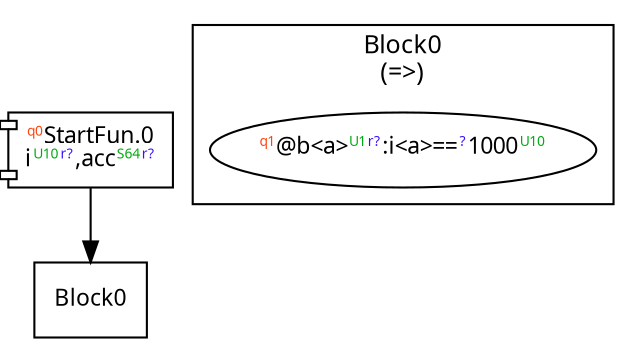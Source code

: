 digraph Program_ {
  graph [fontname = "Monaco", fontsize = 12, ranksep = 0.5];
  node [shape = box, fontname = "Monaco", fontsize = 11; colorscheme = pastel19];
  edge [fontname = "Monaco", fontsize = 11; colorscheme = pastel19];
  Jump0[label = <<font color="#ff4411" point-size="8"><sup>q0</sup></font>StartFun.0<br/>i<font color="#00aa11" point-size="8"><sup>U10</sup></font><font color="#3311ff" point-size="8"><sup>r?</sup></font>,acc<font color="#00aa11" point-size="8"><sup>S64</sup></font><font color="#3311ff" point-size="8"><sup>r?</sup></font>>; shape = component];
  Jump0 -> Block0;
  Block0 [label = "Block0"];
  subgraph cluster_dfg_Block0 {
    node [shape = oval];
    label = <Block0<br/>(=&gt;)>;
    1 [label=<<font color="#ff4411" point-size="8"><sup>q1</sup></font>@b&lt;a&gt;<font color="#00aa11" point-size="8"><sup>U1</sup></font><font color="#3311ff" point-size="8"><sup>r?</sup></font>:i&lt;a&gt;==<font color="#3311ff" point-size="8"><sup>?</sup></font>1000<font color="#00aa11" point-size="8"><sup>U10</sup></font>>];
  }
}
